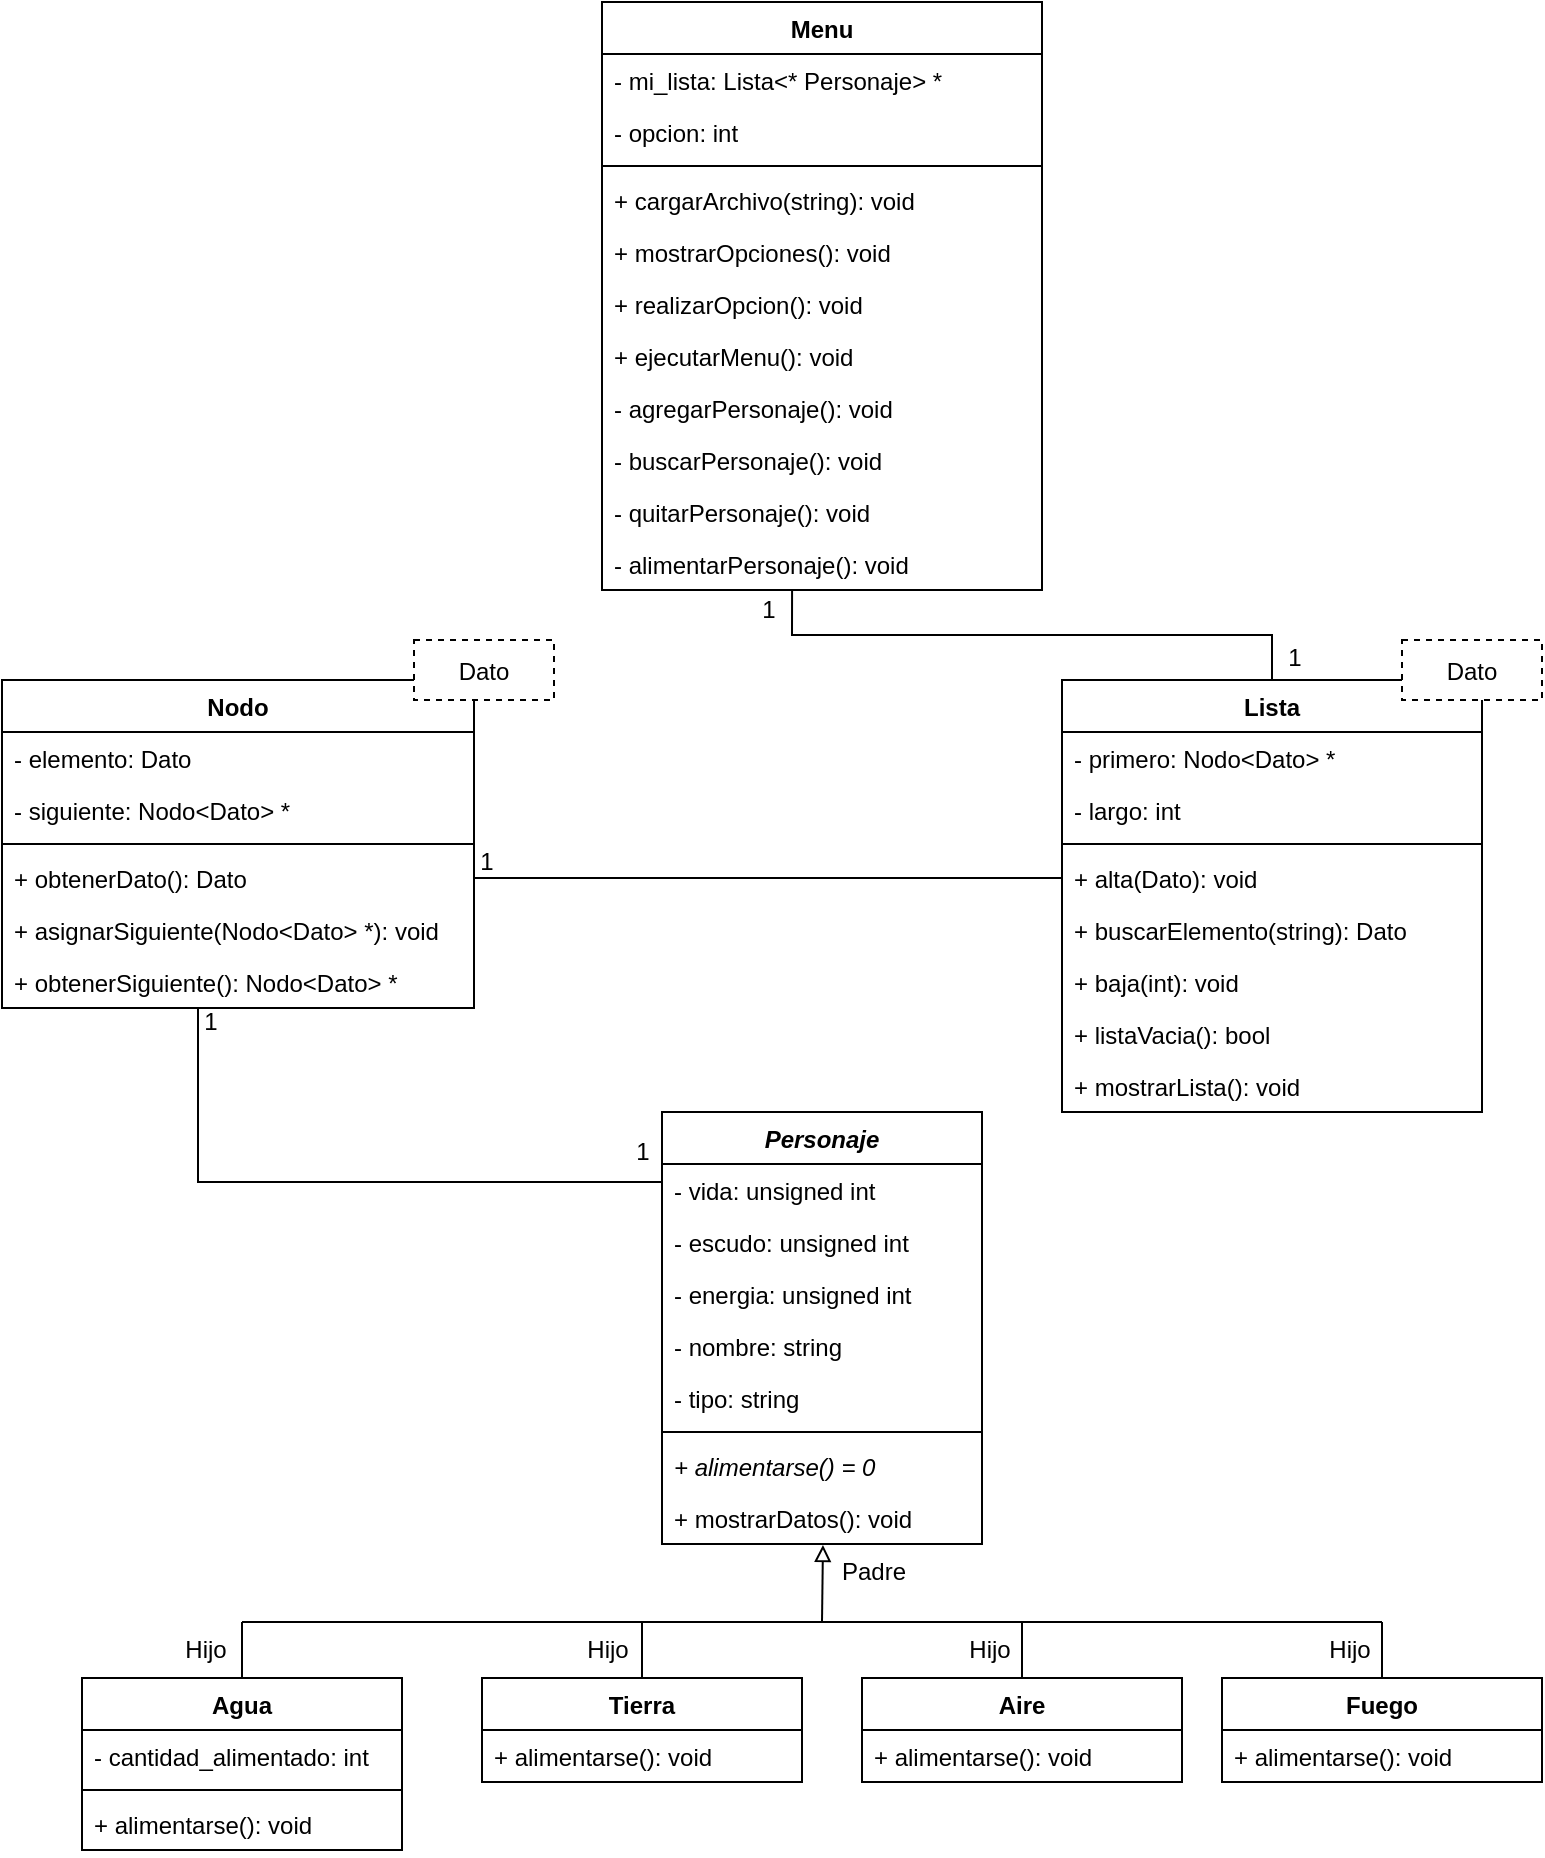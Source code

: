 <mxfile version="14.2.7" type="github"><diagram id="C5RBs43oDa-KdzZeNtuy" name="Page-1"><mxGraphModel dx="998" dy="548" grid="1" gridSize="10" guides="1" tooltips="1" connect="1" arrows="1" fold="1" page="1" pageScale="1" pageWidth="827" pageHeight="1169" math="0" shadow="0"><root><mxCell id="WIyWlLk6GJQsqaUBKTNV-0"/><mxCell id="WIyWlLk6GJQsqaUBKTNV-1" parent="WIyWlLk6GJQsqaUBKTNV-0"/><mxCell id="cczg2R8TOX7LTA_3mCIS-19" style="edgeStyle=orthogonalEdgeStyle;rounded=0;orthogonalLoop=1;jettySize=auto;html=1;endArrow=none;endFill=0;" parent="WIyWlLk6GJQsqaUBKTNV-1" source="zkfFHV4jXpPFQw0GAbJ--0" target="cczg2R8TOX7LTA_3mCIS-11" edge="1"><mxGeometry relative="1" as="geometry"><mxPoint x="115" y="509" as="targetPoint"/><Array as="points"><mxPoint x="118" y="600"/></Array></mxGeometry></mxCell><mxCell id="zkfFHV4jXpPFQw0GAbJ--0" value="Personaje" style="swimlane;fontStyle=3;align=center;verticalAlign=top;childLayout=stackLayout;horizontal=1;startSize=26;horizontalStack=0;resizeParent=1;resizeLast=0;collapsible=1;marginBottom=0;rounded=0;shadow=0;strokeWidth=1;fontFamily=Helvetica;" parent="WIyWlLk6GJQsqaUBKTNV-1" vertex="1"><mxGeometry x="350" y="565" width="160" height="216" as="geometry"><mxRectangle x="334" y="260" width="160" height="26" as="alternateBounds"/></mxGeometry></mxCell><mxCell id="cczg2R8TOX7LTA_3mCIS-0" value="- vida: unsigned int" style="text;align=left;verticalAlign=top;spacingLeft=4;spacingRight=4;overflow=hidden;rotatable=0;points=[[0,0.5],[1,0.5]];portConstraint=eastwest;" parent="zkfFHV4jXpPFQw0GAbJ--0" vertex="1"><mxGeometry y="26" width="160" height="26" as="geometry"/></mxCell><mxCell id="cczg2R8TOX7LTA_3mCIS-1" value="- escudo: unsigned int" style="text;align=left;verticalAlign=top;spacingLeft=4;spacingRight=4;overflow=hidden;rotatable=0;points=[[0,0.5],[1,0.5]];portConstraint=eastwest;" parent="zkfFHV4jXpPFQw0GAbJ--0" vertex="1"><mxGeometry y="52" width="160" height="26" as="geometry"/></mxCell><mxCell id="cczg2R8TOX7LTA_3mCIS-2" value="- energia: unsigned int" style="text;align=left;verticalAlign=top;spacingLeft=4;spacingRight=4;overflow=hidden;rotatable=0;points=[[0,0.5],[1,0.5]];portConstraint=eastwest;" parent="zkfFHV4jXpPFQw0GAbJ--0" vertex="1"><mxGeometry y="78" width="160" height="26" as="geometry"/></mxCell><mxCell id="zkfFHV4jXpPFQw0GAbJ--1" value="- nombre: string" style="text;align=left;verticalAlign=top;spacingLeft=4;spacingRight=4;overflow=hidden;rotatable=0;points=[[0,0.5],[1,0.5]];portConstraint=eastwest;" parent="zkfFHV4jXpPFQw0GAbJ--0" vertex="1"><mxGeometry y="104" width="160" height="26" as="geometry"/></mxCell><mxCell id="zkfFHV4jXpPFQw0GAbJ--2" value="- tipo: string" style="text;align=left;verticalAlign=top;spacingLeft=4;spacingRight=4;overflow=hidden;rotatable=0;points=[[0,0.5],[1,0.5]];portConstraint=eastwest;rounded=0;shadow=0;html=0;" parent="zkfFHV4jXpPFQw0GAbJ--0" vertex="1"><mxGeometry y="130" width="160" height="26" as="geometry"/></mxCell><mxCell id="zkfFHV4jXpPFQw0GAbJ--4" value="" style="line;html=1;strokeWidth=1;align=left;verticalAlign=middle;spacingTop=-1;spacingLeft=3;spacingRight=3;rotatable=0;labelPosition=right;points=[];portConstraint=eastwest;" parent="zkfFHV4jXpPFQw0GAbJ--0" vertex="1"><mxGeometry y="156" width="160" height="8" as="geometry"/></mxCell><mxCell id="a5WBHqZOPjbRP-GsvvNw-85" value="+ alimentarse() = 0" style="text;strokeColor=none;fillColor=none;align=left;verticalAlign=top;spacingLeft=4;spacingRight=4;overflow=hidden;rotatable=0;points=[[0,0.5],[1,0.5]];portConstraint=eastwest;fontStyle=2" parent="zkfFHV4jXpPFQw0GAbJ--0" vertex="1"><mxGeometry y="164" width="160" height="26" as="geometry"/></mxCell><mxCell id="cczg2R8TOX7LTA_3mCIS-12" value="+ mostrarDatos(): void" style="text;strokeColor=none;fillColor=none;align=left;verticalAlign=top;spacingLeft=4;spacingRight=4;overflow=hidden;rotatable=0;points=[[0,0.5],[1,0.5]];portConstraint=eastwest;fontStyle=0" parent="zkfFHV4jXpPFQw0GAbJ--0" vertex="1"><mxGeometry y="190" width="160" height="26" as="geometry"/></mxCell><mxCell id="cczg2R8TOX7LTA_3mCIS-48" style="edgeStyle=orthogonalEdgeStyle;rounded=0;orthogonalLoop=1;jettySize=auto;html=1;endArrow=none;endFill=0;" parent="WIyWlLk6GJQsqaUBKTNV-1" source="a5WBHqZOPjbRP-GsvvNw-1" edge="1"><mxGeometry relative="1" as="geometry"><mxPoint x="340" y="820" as="targetPoint"/></mxGeometry></mxCell><mxCell id="a5WBHqZOPjbRP-GsvvNw-1" value="Tierra" style="swimlane;fontStyle=1;align=center;verticalAlign=top;childLayout=stackLayout;horizontal=1;startSize=26;horizontalStack=0;resizeParent=1;resizeParentMax=0;resizeLast=0;collapsible=1;marginBottom=0;" parent="WIyWlLk6GJQsqaUBKTNV-1" vertex="1"><mxGeometry x="260" y="848" width="160" height="52" as="geometry"><mxRectangle x="260" y="360" width="80" height="26" as="alternateBounds"/></mxGeometry></mxCell><mxCell id="a5WBHqZOPjbRP-GsvvNw-16" value="+ alimentarse(): void" style="text;strokeColor=none;fillColor=none;align=left;verticalAlign=top;spacingLeft=4;spacingRight=4;overflow=hidden;rotatable=0;points=[[0,0.5],[1,0.5]];portConstraint=eastwest;" parent="a5WBHqZOPjbRP-GsvvNw-1" vertex="1"><mxGeometry y="26" width="160" height="26" as="geometry"/></mxCell><mxCell id="cczg2R8TOX7LTA_3mCIS-52" style="edgeStyle=orthogonalEdgeStyle;rounded=0;orthogonalLoop=1;jettySize=auto;html=1;endArrow=none;endFill=0;" parent="WIyWlLk6GJQsqaUBKTNV-1" source="a5WBHqZOPjbRP-GsvvNw-5" edge="1"><mxGeometry relative="1" as="geometry"><mxPoint x="140" y="820" as="targetPoint"/></mxGeometry></mxCell><mxCell id="a5WBHqZOPjbRP-GsvvNw-5" value="Agua" style="swimlane;fontStyle=1;align=center;verticalAlign=top;childLayout=stackLayout;horizontal=1;startSize=26;horizontalStack=0;resizeParent=1;resizeParentMax=0;resizeLast=0;collapsible=1;marginBottom=0;" parent="WIyWlLk6GJQsqaUBKTNV-1" vertex="1"><mxGeometry x="60" y="848" width="160" height="86" as="geometry"><mxRectangle x="170" y="360" width="60" height="26" as="alternateBounds"/></mxGeometry></mxCell><mxCell id="a5WBHqZOPjbRP-GsvvNw-6" value="- cantidad_alimentado: int" style="text;strokeColor=none;fillColor=none;align=left;verticalAlign=top;spacingLeft=4;spacingRight=4;overflow=hidden;rotatable=0;points=[[0,0.5],[1,0.5]];portConstraint=eastwest;" parent="a5WBHqZOPjbRP-GsvvNw-5" vertex="1"><mxGeometry y="26" width="160" height="26" as="geometry"/></mxCell><mxCell id="a5WBHqZOPjbRP-GsvvNw-7" value="" style="line;strokeWidth=1;fillColor=none;align=left;verticalAlign=middle;spacingTop=-1;spacingLeft=3;spacingRight=3;rotatable=0;labelPosition=right;points=[];portConstraint=eastwest;" parent="a5WBHqZOPjbRP-GsvvNw-5" vertex="1"><mxGeometry y="52" width="160" height="8" as="geometry"/></mxCell><mxCell id="a5WBHqZOPjbRP-GsvvNw-8" value="+ alimentarse(): void" style="text;strokeColor=none;fillColor=none;align=left;verticalAlign=top;spacingLeft=4;spacingRight=4;overflow=hidden;rotatable=0;points=[[0,0.5],[1,0.5]];portConstraint=eastwest;" parent="a5WBHqZOPjbRP-GsvvNw-5" vertex="1"><mxGeometry y="60" width="160" height="26" as="geometry"/></mxCell><mxCell id="cczg2R8TOX7LTA_3mCIS-49" style="edgeStyle=orthogonalEdgeStyle;rounded=0;orthogonalLoop=1;jettySize=auto;html=1;endArrow=none;endFill=0;" parent="WIyWlLk6GJQsqaUBKTNV-1" source="a5WBHqZOPjbRP-GsvvNw-21" edge="1"><mxGeometry relative="1" as="geometry"><mxPoint x="530" y="820" as="targetPoint"/></mxGeometry></mxCell><mxCell id="a5WBHqZOPjbRP-GsvvNw-21" value="Aire" style="swimlane;fontStyle=1;align=center;verticalAlign=top;childLayout=stackLayout;horizontal=1;startSize=26;horizontalStack=0;resizeParent=1;resizeParentMax=0;resizeLast=0;collapsible=1;marginBottom=0;" parent="WIyWlLk6GJQsqaUBKTNV-1" vertex="1"><mxGeometry x="450" y="848" width="160" height="52" as="geometry"><mxRectangle x="380" y="360" width="100" height="26" as="alternateBounds"/></mxGeometry></mxCell><mxCell id="a5WBHqZOPjbRP-GsvvNw-24" value="+ alimentarse(): void" style="text;strokeColor=none;fillColor=none;align=left;verticalAlign=top;spacingLeft=4;spacingRight=4;overflow=hidden;rotatable=0;points=[[0,0.5],[1,0.5]];portConstraint=eastwest;" parent="a5WBHqZOPjbRP-GsvvNw-21" vertex="1"><mxGeometry y="26" width="160" height="26" as="geometry"/></mxCell><mxCell id="cczg2R8TOX7LTA_3mCIS-50" style="edgeStyle=orthogonalEdgeStyle;rounded=0;orthogonalLoop=1;jettySize=auto;html=1;endArrow=none;endFill=0;" parent="WIyWlLk6GJQsqaUBKTNV-1" source="a5WBHqZOPjbRP-GsvvNw-28" edge="1"><mxGeometry relative="1" as="geometry"><mxPoint x="710" y="820" as="targetPoint"/></mxGeometry></mxCell><mxCell id="a5WBHqZOPjbRP-GsvvNw-28" value="Fuego" style="swimlane;fontStyle=1;align=center;verticalAlign=top;childLayout=stackLayout;horizontal=1;startSize=26;horizontalStack=0;resizeParent=1;resizeParentMax=0;resizeLast=0;collapsible=1;marginBottom=0;" parent="WIyWlLk6GJQsqaUBKTNV-1" vertex="1"><mxGeometry x="630" y="848" width="160" height="52" as="geometry"/></mxCell><mxCell id="a5WBHqZOPjbRP-GsvvNw-31" value="+ alimentarse(): void" style="text;strokeColor=none;fillColor=none;align=left;verticalAlign=top;spacingLeft=4;spacingRight=4;overflow=hidden;rotatable=0;points=[[0,0.5],[1,0.5]];portConstraint=eastwest;" parent="a5WBHqZOPjbRP-GsvvNw-28" vertex="1"><mxGeometry y="26" width="160" height="26" as="geometry"/></mxCell><mxCell id="cczg2R8TOX7LTA_3mCIS-70" style="edgeStyle=orthogonalEdgeStyle;rounded=0;jumpStyle=sharp;orthogonalLoop=1;jettySize=auto;html=1;entryX=0.432;entryY=1;entryDx=0;entryDy=0;entryPerimeter=0;startArrow=none;startFill=0;endArrow=none;endFill=0;strokeColor=#000000;strokeWidth=1;" parent="WIyWlLk6GJQsqaUBKTNV-1" source="a5WBHqZOPjbRP-GsvvNw-34" target="cczg2R8TOX7LTA_3mCIS-64" edge="1"><mxGeometry relative="1" as="geometry"/></mxCell><mxCell id="a5WBHqZOPjbRP-GsvvNw-34" value="Lista" style="swimlane;fontStyle=1;align=center;verticalAlign=top;childLayout=stackLayout;horizontal=1;startSize=26;horizontalStack=0;resizeParent=1;resizeParentMax=0;resizeLast=0;collapsible=1;marginBottom=0;fontFamily=Helvetica;" parent="WIyWlLk6GJQsqaUBKTNV-1" vertex="1"><mxGeometry x="550" y="349" width="210" height="216" as="geometry"/></mxCell><mxCell id="a5WBHqZOPjbRP-GsvvNw-35" value="- primero: Nodo&lt;Dato&gt; *" style="text;strokeColor=none;fillColor=none;align=left;verticalAlign=top;spacingLeft=4;spacingRight=4;overflow=hidden;rotatable=0;points=[[0,0.5],[1,0.5]];portConstraint=eastwest;" parent="a5WBHqZOPjbRP-GsvvNw-34" vertex="1"><mxGeometry y="26" width="210" height="26" as="geometry"/></mxCell><mxCell id="a5WBHqZOPjbRP-GsvvNw-87" value="- largo: int" style="text;strokeColor=none;fillColor=none;align=left;verticalAlign=top;spacingLeft=4;spacingRight=4;overflow=hidden;rotatable=0;points=[[0,0.5],[1,0.5]];portConstraint=eastwest;" parent="a5WBHqZOPjbRP-GsvvNw-34" vertex="1"><mxGeometry y="52" width="210" height="26" as="geometry"/></mxCell><mxCell id="a5WBHqZOPjbRP-GsvvNw-36" value="" style="line;strokeWidth=1;fillColor=none;align=left;verticalAlign=middle;spacingTop=-1;spacingLeft=3;spacingRight=3;rotatable=0;labelPosition=right;points=[];portConstraint=eastwest;" parent="a5WBHqZOPjbRP-GsvvNw-34" vertex="1"><mxGeometry y="78" width="210" height="8" as="geometry"/></mxCell><mxCell id="a5WBHqZOPjbRP-GsvvNw-37" value="+ alta(Dato): void" style="text;strokeColor=none;fillColor=none;align=left;verticalAlign=top;spacingLeft=4;spacingRight=4;overflow=hidden;rotatable=0;points=[[0,0.5],[1,0.5]];portConstraint=eastwest;" parent="a5WBHqZOPjbRP-GsvvNw-34" vertex="1"><mxGeometry y="86" width="210" height="26" as="geometry"/></mxCell><mxCell id="cczg2R8TOX7LTA_3mCIS-6" value="+ buscarElemento(string): Dato" style="text;strokeColor=none;fillColor=none;align=left;verticalAlign=top;spacingLeft=4;spacingRight=4;overflow=hidden;rotatable=0;points=[[0,0.5],[1,0.5]];portConstraint=eastwest;" parent="a5WBHqZOPjbRP-GsvvNw-34" vertex="1"><mxGeometry y="112" width="210" height="26" as="geometry"/></mxCell><mxCell id="cczg2R8TOX7LTA_3mCIS-7" value="+ baja(int): void" style="text;strokeColor=none;fillColor=none;align=left;verticalAlign=top;spacingLeft=4;spacingRight=4;overflow=hidden;rotatable=0;points=[[0,0.5],[1,0.5]];portConstraint=eastwest;" parent="a5WBHqZOPjbRP-GsvvNw-34" vertex="1"><mxGeometry y="138" width="210" height="26" as="geometry"/></mxCell><mxCell id="cczg2R8TOX7LTA_3mCIS-8" value="+ listaVacia(): bool" style="text;strokeColor=none;fillColor=none;align=left;verticalAlign=top;spacingLeft=4;spacingRight=4;overflow=hidden;rotatable=0;points=[[0,0.5],[1,0.5]];portConstraint=eastwest;" parent="a5WBHqZOPjbRP-GsvvNw-34" vertex="1"><mxGeometry y="164" width="210" height="26" as="geometry"/></mxCell><mxCell id="cczg2R8TOX7LTA_3mCIS-9" value="+ mostrarLista(): void" style="text;strokeColor=none;fillColor=none;align=left;verticalAlign=top;spacingLeft=4;spacingRight=4;overflow=hidden;rotatable=0;points=[[0,0.5],[1,0.5]];portConstraint=eastwest;" parent="a5WBHqZOPjbRP-GsvvNw-34" vertex="1"><mxGeometry y="190" width="210" height="26" as="geometry"/></mxCell><mxCell id="a5WBHqZOPjbRP-GsvvNw-38" value="Dato" style="fontStyle=0;dashed=1;fontFamily=Helvetica;" parent="WIyWlLk6GJQsqaUBKTNV-1" vertex="1"><mxGeometry x="720" y="329" width="70" height="30" as="geometry"/></mxCell><mxCell id="a5WBHqZOPjbRP-GsvvNw-39" value="Nodo" style="swimlane;fontStyle=1;align=center;verticalAlign=top;childLayout=stackLayout;horizontal=1;startSize=26;horizontalStack=0;resizeParent=1;resizeParentMax=0;resizeLast=0;collapsible=1;marginBottom=0;fontFamily=Helvetica;" parent="WIyWlLk6GJQsqaUBKTNV-1" vertex="1"><mxGeometry x="20" y="349" width="236" height="164" as="geometry"/></mxCell><mxCell id="a5WBHqZOPjbRP-GsvvNw-40" value="- elemento: Dato" style="text;strokeColor=none;fillColor=none;align=left;verticalAlign=top;spacingLeft=4;spacingRight=4;overflow=hidden;rotatable=0;points=[[0,0.5],[1,0.5]];portConstraint=eastwest;" parent="a5WBHqZOPjbRP-GsvvNw-39" vertex="1"><mxGeometry y="26" width="236" height="26" as="geometry"/></mxCell><mxCell id="a5WBHqZOPjbRP-GsvvNw-83" value="- siguiente: Nodo&lt;Dato&gt; *" style="text;strokeColor=none;fillColor=none;align=left;verticalAlign=top;spacingLeft=4;spacingRight=4;overflow=hidden;rotatable=0;points=[[0,0.5],[1,0.5]];portConstraint=eastwest;" parent="a5WBHqZOPjbRP-GsvvNw-39" vertex="1"><mxGeometry y="52" width="236" height="26" as="geometry"/></mxCell><mxCell id="a5WBHqZOPjbRP-GsvvNw-41" value="" style="line;strokeWidth=1;fillColor=none;align=left;verticalAlign=middle;spacingTop=-1;spacingLeft=3;spacingRight=3;rotatable=0;labelPosition=right;points=[];portConstraint=eastwest;" parent="a5WBHqZOPjbRP-GsvvNw-39" vertex="1"><mxGeometry y="78" width="236" height="8" as="geometry"/></mxCell><mxCell id="a5WBHqZOPjbRP-GsvvNw-42" value="+ obtenerDato(): Dato" style="text;strokeColor=none;fillColor=none;align=left;verticalAlign=top;spacingLeft=4;spacingRight=4;overflow=hidden;rotatable=0;points=[[0,0.5],[1,0.5]];portConstraint=eastwest;" parent="a5WBHqZOPjbRP-GsvvNw-39" vertex="1"><mxGeometry y="86" width="236" height="26" as="geometry"/></mxCell><mxCell id="cczg2R8TOX7LTA_3mCIS-10" value="+ asignarSiguiente(Nodo&lt;Dato&gt; *): void" style="text;strokeColor=none;fillColor=none;align=left;verticalAlign=top;spacingLeft=4;spacingRight=4;overflow=hidden;rotatable=0;points=[[0,0.5],[1,0.5]];portConstraint=eastwest;" parent="a5WBHqZOPjbRP-GsvvNw-39" vertex="1"><mxGeometry y="112" width="236" height="26" as="geometry"/></mxCell><mxCell id="cczg2R8TOX7LTA_3mCIS-11" value="+ obtenerSiguiente(): Nodo&lt;Dato&gt; *" style="text;strokeColor=none;fillColor=none;align=left;verticalAlign=top;spacingLeft=4;spacingRight=4;overflow=hidden;rotatable=0;points=[[0,0.5],[1,0.5]];portConstraint=eastwest;" parent="a5WBHqZOPjbRP-GsvvNw-39" vertex="1"><mxGeometry y="138" width="236" height="26" as="geometry"/></mxCell><mxCell id="a5WBHqZOPjbRP-GsvvNw-43" value="Dato" style="fontStyle=0;dashed=1;fontFamily=Helvetica;" parent="WIyWlLk6GJQsqaUBKTNV-1" vertex="1"><mxGeometry x="226" y="329" width="70" height="30" as="geometry"/></mxCell><mxCell id="a5WBHqZOPjbRP-GsvvNw-51" value="Menu" style="swimlane;fontStyle=1;align=center;verticalAlign=top;childLayout=stackLayout;horizontal=1;startSize=26;horizontalStack=0;resizeParent=1;resizeParentMax=0;resizeLast=0;collapsible=1;marginBottom=0;fontFamily=Helvetica;" parent="WIyWlLk6GJQsqaUBKTNV-1" vertex="1"><mxGeometry x="320" y="10" width="220" height="294" as="geometry"/></mxCell><mxCell id="a5WBHqZOPjbRP-GsvvNw-52" value="- mi_lista: Lista&lt;* Personaje&gt; *" style="text;strokeColor=none;fillColor=none;align=left;verticalAlign=top;spacingLeft=4;spacingRight=4;overflow=hidden;rotatable=0;points=[[0,0.5],[1,0.5]];portConstraint=eastwest;" parent="a5WBHqZOPjbRP-GsvvNw-51" vertex="1"><mxGeometry y="26" width="220" height="26" as="geometry"/></mxCell><mxCell id="a5WBHqZOPjbRP-GsvvNw-81" value="- opcion: int" style="text;strokeColor=none;fillColor=none;align=left;verticalAlign=top;spacingLeft=4;spacingRight=4;overflow=hidden;rotatable=0;points=[[0,0.5],[1,0.5]];portConstraint=eastwest;" parent="a5WBHqZOPjbRP-GsvvNw-51" vertex="1"><mxGeometry y="52" width="220" height="26" as="geometry"/></mxCell><mxCell id="a5WBHqZOPjbRP-GsvvNw-53" value="" style="line;strokeWidth=1;fillColor=none;align=left;verticalAlign=middle;spacingTop=-1;spacingLeft=3;spacingRight=3;rotatable=0;labelPosition=right;points=[];portConstraint=eastwest;" parent="a5WBHqZOPjbRP-GsvvNw-51" vertex="1"><mxGeometry y="78" width="220" height="8" as="geometry"/></mxCell><mxCell id="a5WBHqZOPjbRP-GsvvNw-54" value="+ cargarArchivo(string): void" style="text;strokeColor=none;fillColor=none;align=left;verticalAlign=top;spacingLeft=4;spacingRight=4;overflow=hidden;rotatable=0;points=[[0,0.5],[1,0.5]];portConstraint=eastwest;" parent="a5WBHqZOPjbRP-GsvvNw-51" vertex="1"><mxGeometry y="86" width="220" height="26" as="geometry"/></mxCell><mxCell id="a5WBHqZOPjbRP-GsvvNw-71" value="+ mostrarOpciones(): void" style="text;strokeColor=none;fillColor=none;align=left;verticalAlign=top;spacingLeft=4;spacingRight=4;overflow=hidden;rotatable=0;points=[[0,0.5],[1,0.5]];portConstraint=eastwest;" parent="a5WBHqZOPjbRP-GsvvNw-51" vertex="1"><mxGeometry y="112" width="220" height="26" as="geometry"/></mxCell><mxCell id="a5WBHqZOPjbRP-GsvvNw-79" value="+ realizarOpcion(): void" style="text;strokeColor=none;fillColor=none;align=left;verticalAlign=top;spacingLeft=4;spacingRight=4;overflow=hidden;rotatable=0;points=[[0,0.5],[1,0.5]];portConstraint=eastwest;" parent="a5WBHqZOPjbRP-GsvvNw-51" vertex="1"><mxGeometry y="138" width="220" height="26" as="geometry"/></mxCell><mxCell id="a5WBHqZOPjbRP-GsvvNw-80" value="+ ejecutarMenu(): void" style="text;strokeColor=none;fillColor=none;align=left;verticalAlign=top;spacingLeft=4;spacingRight=4;overflow=hidden;rotatable=0;points=[[0,0.5],[1,0.5]];portConstraint=eastwest;" parent="a5WBHqZOPjbRP-GsvvNw-51" vertex="1"><mxGeometry y="164" width="220" height="26" as="geometry"/></mxCell><mxCell id="cczg2R8TOX7LTA_3mCIS-61" value="- agregarPersonaje(): void" style="text;strokeColor=none;fillColor=none;align=left;verticalAlign=top;spacingLeft=4;spacingRight=4;overflow=hidden;rotatable=0;points=[[0,0.5],[1,0.5]];portConstraint=eastwest;" parent="a5WBHqZOPjbRP-GsvvNw-51" vertex="1"><mxGeometry y="190" width="220" height="26" as="geometry"/></mxCell><mxCell id="cczg2R8TOX7LTA_3mCIS-62" value="- buscarPersonaje(): void" style="text;strokeColor=none;fillColor=none;align=left;verticalAlign=top;spacingLeft=4;spacingRight=4;overflow=hidden;rotatable=0;points=[[0,0.5],[1,0.5]];portConstraint=eastwest;" parent="a5WBHqZOPjbRP-GsvvNw-51" vertex="1"><mxGeometry y="216" width="220" height="26" as="geometry"/></mxCell><mxCell id="cczg2R8TOX7LTA_3mCIS-63" value="- quitarPersonaje(): void" style="text;strokeColor=none;fillColor=none;align=left;verticalAlign=top;spacingLeft=4;spacingRight=4;overflow=hidden;rotatable=0;points=[[0,0.5],[1,0.5]];portConstraint=eastwest;" parent="a5WBHqZOPjbRP-GsvvNw-51" vertex="1"><mxGeometry y="242" width="220" height="26" as="geometry"/></mxCell><mxCell id="cczg2R8TOX7LTA_3mCIS-64" value="- alimentarPersonaje(): void" style="text;strokeColor=none;fillColor=none;align=left;verticalAlign=top;spacingLeft=4;spacingRight=4;overflow=hidden;rotatable=0;points=[[0,0.5],[1,0.5]];portConstraint=eastwest;" parent="a5WBHqZOPjbRP-GsvvNw-51" vertex="1"><mxGeometry y="268" width="220" height="26" as="geometry"/></mxCell><mxCell id="cczg2R8TOX7LTA_3mCIS-18" style="edgeStyle=orthogonalEdgeStyle;rounded=0;orthogonalLoop=1;jettySize=auto;html=1;entryX=0;entryY=0.5;entryDx=0;entryDy=0;endArrow=none;endFill=0;" parent="WIyWlLk6GJQsqaUBKTNV-1" source="a5WBHqZOPjbRP-GsvvNw-42" target="a5WBHqZOPjbRP-GsvvNw-37" edge="1"><mxGeometry relative="1" as="geometry"/></mxCell><mxCell id="cczg2R8TOX7LTA_3mCIS-55" value="" style="endArrow=block;html=1;strokeColor=#000000;strokeWidth=1;endFill=0;entryX=0.503;entryY=1.018;entryDx=0;entryDy=0;entryPerimeter=0;" parent="WIyWlLk6GJQsqaUBKTNV-1" target="cczg2R8TOX7LTA_3mCIS-12" edge="1"><mxGeometry width="50" height="50" relative="1" as="geometry"><mxPoint x="430" y="820" as="sourcePoint"/><mxPoint x="450" y="690" as="targetPoint"/></mxGeometry></mxCell><mxCell id="cczg2R8TOX7LTA_3mCIS-56" value="1" style="text;html=1;strokeColor=none;fillColor=none;align=center;verticalAlign=middle;whiteSpace=wrap;rounded=0;" parent="WIyWlLk6GJQsqaUBKTNV-1" vertex="1"><mxGeometry x="114" y="510" width="21" height="20" as="geometry"/></mxCell><mxCell id="cczg2R8TOX7LTA_3mCIS-57" value="1" style="text;html=1;strokeColor=none;fillColor=none;align=center;verticalAlign=middle;whiteSpace=wrap;rounded=0;" parent="WIyWlLk6GJQsqaUBKTNV-1" vertex="1"><mxGeometry x="329.5" y="575" width="21" height="20" as="geometry"/></mxCell><mxCell id="cczg2R8TOX7LTA_3mCIS-58" value="1" style="text;html=1;strokeColor=none;fillColor=none;align=center;verticalAlign=middle;whiteSpace=wrap;rounded=0;" parent="WIyWlLk6GJQsqaUBKTNV-1" vertex="1"><mxGeometry x="252" y="430" width="21" height="20" as="geometry"/></mxCell><mxCell id="cczg2R8TOX7LTA_3mCIS-68" value="" style="endArrow=none;html=1;strokeColor=#000000;strokeWidth=1;" parent="WIyWlLk6GJQsqaUBKTNV-1" edge="1"><mxGeometry width="50" height="50" relative="1" as="geometry"><mxPoint x="140" y="820" as="sourcePoint"/><mxPoint x="710" y="820" as="targetPoint"/></mxGeometry></mxCell><mxCell id="cczg2R8TOX7LTA_3mCIS-71" value="1" style="text;html=1;strokeColor=none;fillColor=none;align=center;verticalAlign=middle;whiteSpace=wrap;rounded=0;" parent="WIyWlLk6GJQsqaUBKTNV-1" vertex="1"><mxGeometry x="393" y="304" width="21" height="20" as="geometry"/></mxCell><mxCell id="cczg2R8TOX7LTA_3mCIS-72" value="1" style="text;html=1;strokeColor=none;fillColor=none;align=center;verticalAlign=middle;whiteSpace=wrap;rounded=0;" parent="WIyWlLk6GJQsqaUBKTNV-1" vertex="1"><mxGeometry x="656" y="328" width="21" height="20" as="geometry"/></mxCell><mxCell id="cczg2R8TOX7LTA_3mCIS-73" value="Padre" style="text;html=1;strokeColor=none;fillColor=none;align=center;verticalAlign=middle;whiteSpace=wrap;rounded=0;" parent="WIyWlLk6GJQsqaUBKTNV-1" vertex="1"><mxGeometry x="436" y="785" width="40" height="20" as="geometry"/></mxCell><mxCell id="cczg2R8TOX7LTA_3mCIS-74" value="Hijo" style="text;html=1;strokeColor=none;fillColor=none;align=center;verticalAlign=middle;whiteSpace=wrap;rounded=0;" parent="WIyWlLk6GJQsqaUBKTNV-1" vertex="1"><mxGeometry x="102" y="824" width="40" height="20" as="geometry"/></mxCell><mxCell id="cczg2R8TOX7LTA_3mCIS-75" value="Hijo" style="text;html=1;strokeColor=none;fillColor=none;align=center;verticalAlign=middle;whiteSpace=wrap;rounded=0;" parent="WIyWlLk6GJQsqaUBKTNV-1" vertex="1"><mxGeometry x="303" y="824" width="40" height="20" as="geometry"/></mxCell><mxCell id="cczg2R8TOX7LTA_3mCIS-76" value="Hijo" style="text;html=1;strokeColor=none;fillColor=none;align=center;verticalAlign=middle;whiteSpace=wrap;rounded=0;" parent="WIyWlLk6GJQsqaUBKTNV-1" vertex="1"><mxGeometry x="494" y="824" width="40" height="20" as="geometry"/></mxCell><mxCell id="cczg2R8TOX7LTA_3mCIS-77" value="Hijo" style="text;html=1;strokeColor=none;fillColor=none;align=center;verticalAlign=middle;whiteSpace=wrap;rounded=0;" parent="WIyWlLk6GJQsqaUBKTNV-1" vertex="1"><mxGeometry x="674" y="824" width="40" height="20" as="geometry"/></mxCell></root></mxGraphModel></diagram></mxfile>